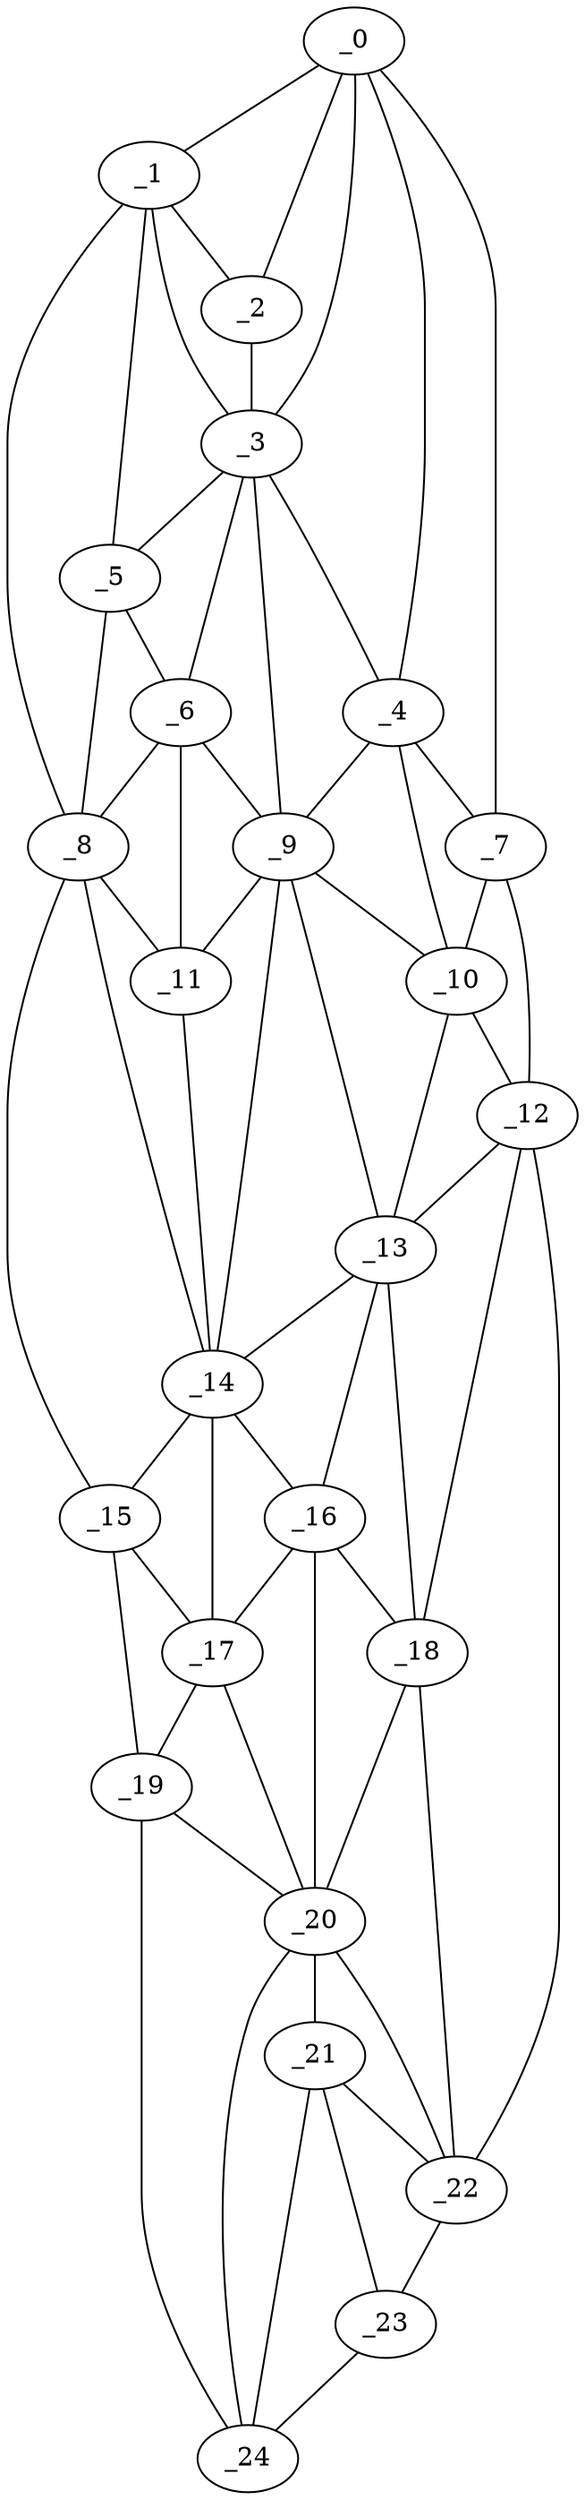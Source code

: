 graph "obj27__165.gxl" {
	_0	 [x=12,
		y=55];
	_1	 [x=21,
		y=79];
	_0 -- _1	 [valence=1];
	_2	 [x=22,
		y=67];
	_0 -- _2	 [valence=1];
	_3	 [x=43,
		y=60];
	_0 -- _3	 [valence=2];
	_4	 [x=51,
		y=47];
	_0 -- _4	 [valence=1];
	_7	 [x=62,
		y=44];
	_0 -- _7	 [valence=1];
	_1 -- _2	 [valence=2];
	_1 -- _3	 [valence=2];
	_5	 [x=52,
		y=74];
	_1 -- _5	 [valence=2];
	_8	 [x=62,
		y=83];
	_1 -- _8	 [valence=1];
	_2 -- _3	 [valence=2];
	_3 -- _4	 [valence=2];
	_3 -- _5	 [valence=2];
	_6	 [x=61,
		y=70];
	_3 -- _6	 [valence=1];
	_9	 [x=64,
		y=62];
	_3 -- _9	 [valence=2];
	_4 -- _7	 [valence=2];
	_4 -- _9	 [valence=1];
	_10	 [x=65,
		y=52];
	_4 -- _10	 [valence=1];
	_5 -- _6	 [valence=1];
	_5 -- _8	 [valence=1];
	_6 -- _8	 [valence=1];
	_6 -- _9	 [valence=2];
	_11	 [x=65,
		y=73];
	_6 -- _11	 [valence=2];
	_7 -- _10	 [valence=2];
	_12	 [x=70,
		y=44];
	_7 -- _12	 [valence=1];
	_8 -- _11	 [valence=1];
	_14	 [x=75,
		y=72];
	_8 -- _14	 [valence=2];
	_15	 [x=82,
		y=82];
	_8 -- _15	 [valence=1];
	_9 -- _10	 [valence=2];
	_9 -- _11	 [valence=1];
	_13	 [x=74,
		y=50];
	_9 -- _13	 [valence=1];
	_9 -- _14	 [valence=2];
	_10 -- _12	 [valence=2];
	_10 -- _13	 [valence=2];
	_11 -- _14	 [valence=2];
	_12 -- _13	 [valence=2];
	_18	 [x=95,
		y=51];
	_12 -- _18	 [valence=2];
	_22	 [x=116,
		y=56];
	_12 -- _22	 [valence=1];
	_13 -- _14	 [valence=2];
	_16	 [x=88,
		y=61];
	_13 -- _16	 [valence=2];
	_13 -- _18	 [valence=1];
	_14 -- _15	 [valence=2];
	_14 -- _16	 [valence=1];
	_17	 [x=88,
		y=72];
	_14 -- _17	 [valence=2];
	_15 -- _17	 [valence=2];
	_19	 [x=95,
		y=79];
	_15 -- _19	 [valence=1];
	_16 -- _17	 [valence=1];
	_16 -- _18	 [valence=1];
	_20	 [x=106,
		y=72];
	_16 -- _20	 [valence=2];
	_17 -- _19	 [valence=2];
	_17 -- _20	 [valence=2];
	_18 -- _20	 [valence=2];
	_18 -- _22	 [valence=1];
	_19 -- _20	 [valence=2];
	_24	 [x=125,
		y=71];
	_19 -- _24	 [valence=1];
	_21	 [x=114,
		y=68];
	_20 -- _21	 [valence=2];
	_20 -- _22	 [valence=1];
	_20 -- _24	 [valence=2];
	_21 -- _22	 [valence=2];
	_23	 [x=120,
		y=61];
	_21 -- _23	 [valence=2];
	_21 -- _24	 [valence=2];
	_22 -- _23	 [valence=1];
	_23 -- _24	 [valence=1];
}
